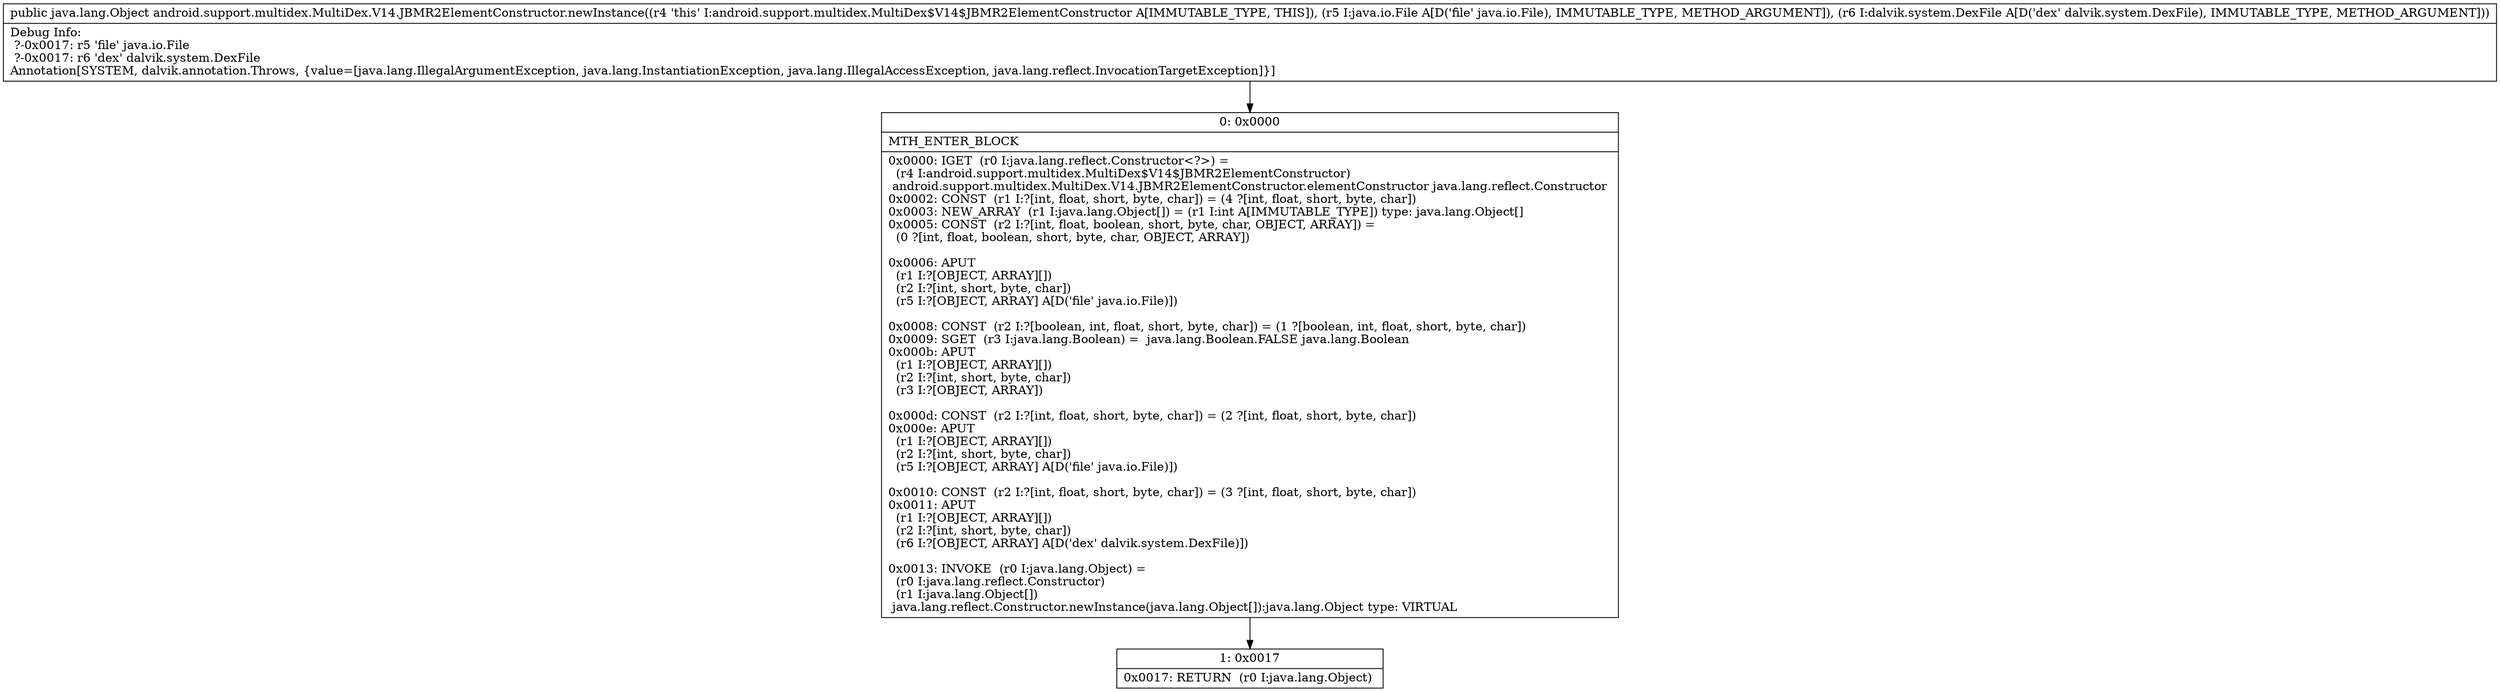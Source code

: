 digraph "CFG forandroid.support.multidex.MultiDex.V14.JBMR2ElementConstructor.newInstance(Ljava\/io\/File;Ldalvik\/system\/DexFile;)Ljava\/lang\/Object;" {
Node_0 [shape=record,label="{0\:\ 0x0000|MTH_ENTER_BLOCK\l|0x0000: IGET  (r0 I:java.lang.reflect.Constructor\<?\>) = \l  (r4 I:android.support.multidex.MultiDex$V14$JBMR2ElementConstructor)\l android.support.multidex.MultiDex.V14.JBMR2ElementConstructor.elementConstructor java.lang.reflect.Constructor \l0x0002: CONST  (r1 I:?[int, float, short, byte, char]) = (4 ?[int, float, short, byte, char]) \l0x0003: NEW_ARRAY  (r1 I:java.lang.Object[]) = (r1 I:int A[IMMUTABLE_TYPE]) type: java.lang.Object[] \l0x0005: CONST  (r2 I:?[int, float, boolean, short, byte, char, OBJECT, ARRAY]) = \l  (0 ?[int, float, boolean, short, byte, char, OBJECT, ARRAY])\l \l0x0006: APUT  \l  (r1 I:?[OBJECT, ARRAY][])\l  (r2 I:?[int, short, byte, char])\l  (r5 I:?[OBJECT, ARRAY] A[D('file' java.io.File)])\l \l0x0008: CONST  (r2 I:?[boolean, int, float, short, byte, char]) = (1 ?[boolean, int, float, short, byte, char]) \l0x0009: SGET  (r3 I:java.lang.Boolean) =  java.lang.Boolean.FALSE java.lang.Boolean \l0x000b: APUT  \l  (r1 I:?[OBJECT, ARRAY][])\l  (r2 I:?[int, short, byte, char])\l  (r3 I:?[OBJECT, ARRAY])\l \l0x000d: CONST  (r2 I:?[int, float, short, byte, char]) = (2 ?[int, float, short, byte, char]) \l0x000e: APUT  \l  (r1 I:?[OBJECT, ARRAY][])\l  (r2 I:?[int, short, byte, char])\l  (r5 I:?[OBJECT, ARRAY] A[D('file' java.io.File)])\l \l0x0010: CONST  (r2 I:?[int, float, short, byte, char]) = (3 ?[int, float, short, byte, char]) \l0x0011: APUT  \l  (r1 I:?[OBJECT, ARRAY][])\l  (r2 I:?[int, short, byte, char])\l  (r6 I:?[OBJECT, ARRAY] A[D('dex' dalvik.system.DexFile)])\l \l0x0013: INVOKE  (r0 I:java.lang.Object) = \l  (r0 I:java.lang.reflect.Constructor)\l  (r1 I:java.lang.Object[])\l java.lang.reflect.Constructor.newInstance(java.lang.Object[]):java.lang.Object type: VIRTUAL \l}"];
Node_1 [shape=record,label="{1\:\ 0x0017|0x0017: RETURN  (r0 I:java.lang.Object) \l}"];
MethodNode[shape=record,label="{public java.lang.Object android.support.multidex.MultiDex.V14.JBMR2ElementConstructor.newInstance((r4 'this' I:android.support.multidex.MultiDex$V14$JBMR2ElementConstructor A[IMMUTABLE_TYPE, THIS]), (r5 I:java.io.File A[D('file' java.io.File), IMMUTABLE_TYPE, METHOD_ARGUMENT]), (r6 I:dalvik.system.DexFile A[D('dex' dalvik.system.DexFile), IMMUTABLE_TYPE, METHOD_ARGUMENT]))  | Debug Info:\l  ?\-0x0017: r5 'file' java.io.File\l  ?\-0x0017: r6 'dex' dalvik.system.DexFile\lAnnotation[SYSTEM, dalvik.annotation.Throws, \{value=[java.lang.IllegalArgumentException, java.lang.InstantiationException, java.lang.IllegalAccessException, java.lang.reflect.InvocationTargetException]\}]\l}"];
MethodNode -> Node_0;
Node_0 -> Node_1;
}

